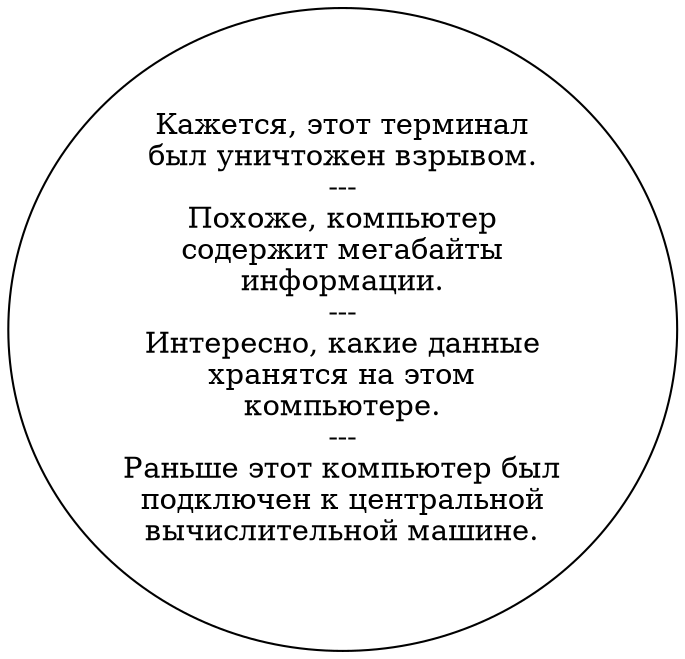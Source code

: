 digraph glocomp {
  "start" [style=filled       fillcolor="#FFFFFF"       color="#000000"]
  "start" [label="Кажется, этот терминал\nбыл уничтожен взрывом.\n---\nПохоже, компьютер\nсодержит мегабайты\nинформации.\n---\nИнтересно, какие данные\nхранятся на этом\nкомпьютере.\n---\nРаньше этот компьютер был\nподключен к центральной\nвычислительной машине."]
}